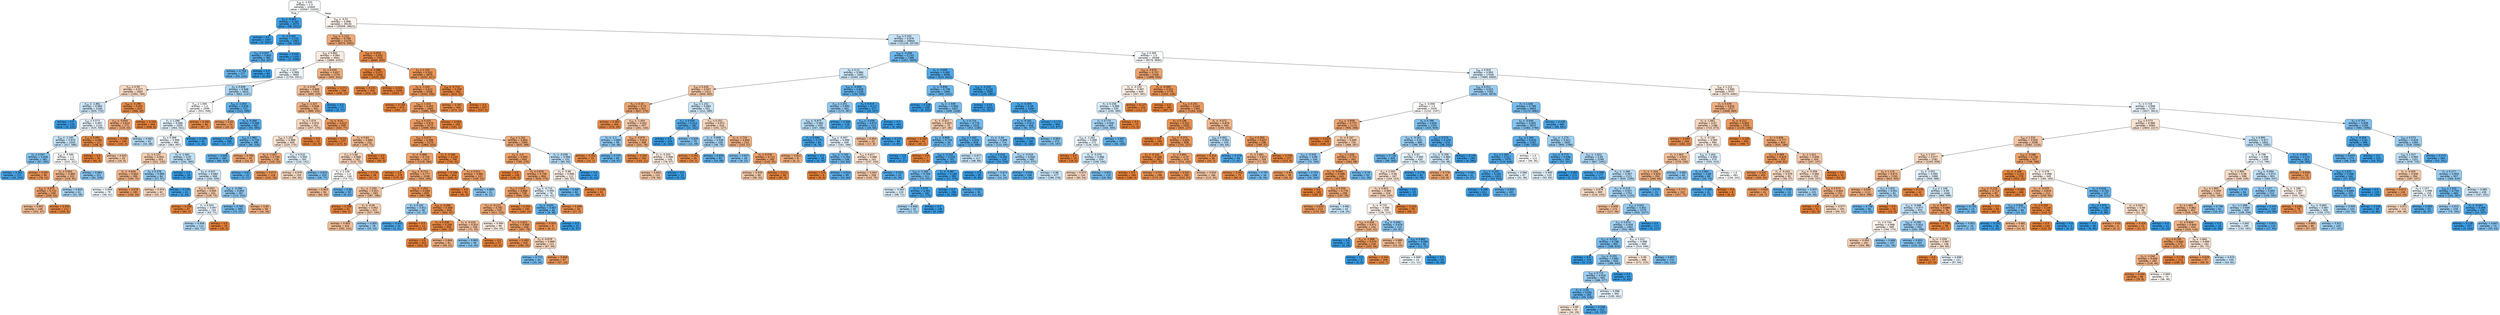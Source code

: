digraph Tree {
node [shape=box, style="filled, rounded", color="black", fontname="helvetica"] ;
edge [fontname="helvetica"] ;
0 [label=<X<SUB>48</SUB> &le; -1.531<br/>entropy = 1.0<br/>samples = 41600<br/>value = [20567, 21033]>, fillcolor="#fbfdfe"] ;
1 [label=<X<SUB>6</SUB> &le; -0.463<br/>entropy = 0.161<br/>samples = 2470<br/>value = [58, 2412]>, fillcolor="#3e9fe6"] ;
0 -> 1 [labeldistance=2.5, labelangle=45, headlabel="True"] ;
2 [label=<entropy = 0.0<br/>samples = 1007<br/>value = [0, 1007]>, fillcolor="#399de5"] ;
1 -> 2 ;
3 [label=<X<SUB>7</SUB> &le; 0.452<br/>entropy = 0.241<br/>samples = 1463<br/>value = [58, 1405]>, fillcolor="#41a1e6"] ;
1 -> 3 ;
4 [label=<X<SUB>32</SUB> &le; 0.937<br/>entropy = 0.603<br/>samples = 360<br/>value = [53, 307]>, fillcolor="#5baee9"] ;
3 -> 4 ;
5 [label=<entropy = 0.704<br/>samples = 277<br/>value = [53, 224]>, fillcolor="#68b4eb"] ;
4 -> 5 ;
6 [label=<entropy = 0.0<br/>samples = 83<br/>value = [0, 83]>, fillcolor="#399de5"] ;
4 -> 6 ;
7 [label=<entropy = 0.042<br/>samples = 1103<br/>value = [5, 1098]>, fillcolor="#3a9de5"] ;
3 -> 7 ;
8 [label=<X<SUB>48</SUB> &le; -0.51<br/>entropy = 0.998<br/>samples = 39130<br/>value = [20509, 18621]>, fillcolor="#fdf3ed"] ;
0 -> 8 [labeldistance=2.5, labelangle=-45, headlabel="False"] ;
9 [label=<X<SUB>48</SUB> &le; -1.123<br/>entropy = 0.789<br/>samples = 12276<br/>value = [9374, 2902]>, fillcolor="#eda876"] ;
8 -> 9 ;
10 [label=<X<SUB>49</SUB> &le; 0.862<br/>entropy = 0.994<br/>samples = 4941<br/>value = [2689, 2252]>, fillcolor="#fbebdf"] ;
9 -> 10 ;
11 [label=<X<SUB>48</SUB> &le; -1.327<br/>entropy = 0.999<br/>samples = 3665<br/>value = [1754, 1911]>, fillcolor="#eff7fd"] ;
10 -> 11 ;
12 [label=<X<SUB>10</SUB> &le; 0.59<br/>entropy = 0.977<br/>samples = 1855<br/>value = [1091, 764]>, fillcolor="#f7d9c4"] ;
11 -> 12 ;
13 [label=<X<SUB>10</SUB> &le; -1.861<br/>entropy = 0.983<br/>samples = 1240<br/>value = [525, 715]>, fillcolor="#cae5f8"] ;
12 -> 13 ;
14 [label=<entropy = 0.0<br/>samples = 120<br/>value = [0, 120]>, fillcolor="#399de5"] ;
13 -> 14 ;
15 [label=<X<SUB>49</SUB> &le; 0.573<br/>entropy = 0.997<br/>samples = 1120<br/>value = [525, 595]>, fillcolor="#e8f3fc"] ;
13 -> 15 ;
16 [label=<X<SUB>49</SUB> &le; -1.165<br/>entropy = 0.979<br/>samples = 1003<br/>value = [417, 586]>, fillcolor="#c6e3f8"] ;
15 -> 16 ;
17 [label=<X<SUB>4</SUB> &le; 0.047<br/>entropy = 0.839<br/>samples = 362<br/>value = [97, 265]>, fillcolor="#81c1ef"] ;
16 -> 17 ;
18 [label=<entropy = 0.365<br/>samples = 272<br/>value = [19, 253]>, fillcolor="#48a4e7"] ;
17 -> 18 ;
19 [label=<entropy = 0.567<br/>samples = 90<br/>value = [78, 12]>, fillcolor="#e99457"] ;
17 -> 19 ;
20 [label=<X<SUB>49</SUB> &le; -0.586<br/>entropy = 1.0<br/>samples = 641<br/>value = [320, 321]>, fillcolor="#feffff"] ;
16 -> 20 ;
21 [label=<X<SUB>9</SUB> &le; 0.654<br/>entropy = 0.865<br/>samples = 320<br/>value = [228, 92]>, fillcolor="#efb489"] ;
20 -> 21 ;
22 [label=<X<SUB>49</SUB> &le; -0.875<br/>entropy = 0.731<br/>samples = 259<br/>value = [206, 53]>, fillcolor="#eca16c"] ;
21 -> 22 ;
23 [label=<entropy = 0.902<br/>samples = 148<br/>value = [101, 47]>, fillcolor="#f1bc95"] ;
22 -> 23 ;
24 [label=<entropy = 0.303<br/>samples = 111<br/>value = [105, 6]>, fillcolor="#e68844"] ;
22 -> 24 ;
25 [label=<entropy = 0.943<br/>samples = 61<br/>value = [22, 39]>, fillcolor="#a9d4f4"] ;
21 -> 25 ;
26 [label=<entropy = 0.864<br/>samples = 321<br/>value = [92, 229]>, fillcolor="#89c4ef"] ;
20 -> 26 ;
27 [label=<X<SUB>16</SUB> &le; 0.491<br/>entropy = 0.391<br/>samples = 117<br/>value = [108, 9]>, fillcolor="#e78c49"] ;
15 -> 27 ;
28 [label=<entropy = 0.0<br/>samples = 92<br/>value = [92, 0]>, fillcolor="#e58139"] ;
27 -> 28 ;
29 [label=<entropy = 0.943<br/>samples = 25<br/>value = [16, 9]>, fillcolor="#f4c8a8"] ;
27 -> 29 ;
30 [label=<X<SUB>49</SUB> &le; -0.296<br/>entropy = 0.401<br/>samples = 615<br/>value = [566, 49]>, fillcolor="#e78c4a"] ;
12 -> 30 ;
31 [label=<X<SUB>14</SUB> &le; -0.655<br/>entropy = 0.814<br/>samples = 171<br/>value = [128, 43]>, fillcolor="#eeab7c"] ;
30 -> 31 ;
32 [label=<entropy = 0.269<br/>samples = 109<br/>value = [104, 5]>, fillcolor="#e68743"] ;
31 -> 32 ;
33 [label=<entropy = 0.963<br/>samples = 62<br/>value = [24, 38]>, fillcolor="#b6dbf5"] ;
31 -> 33 ;
34 [label=<entropy = 0.103<br/>samples = 444<br/>value = [438, 6]>, fillcolor="#e5833c"] ;
30 -> 34 ;
35 [label=<X<SUB>4</SUB> &le; 0.838<br/>entropy = 0.948<br/>samples = 1810<br/>value = [663, 1147]>, fillcolor="#abd6f4"] ;
11 -> 35 ;
36 [label=<X<SUB>16</SUB> &le; 1.694<br/>entropy = 1.0<br/>samples = 1099<br/>value = [551, 548]>, fillcolor="#fffefe"] ;
35 -> 36 ;
37 [label=<X<SUB>1</SUB> &le; 1.286<br/>entropy = 0.996<br/>samples = 1005<br/>value = [464, 541]>, fillcolor="#e3f1fb"] ;
36 -> 37 ;
38 [label=<X<SUB>9</SUB> &le; 0.068<br/>entropy = 0.999<br/>samples = 960<br/>value = [463, 497]>, fillcolor="#f1f8fd"] ;
37 -> 38 ;
39 [label=<X<SUB>1</SUB> &le; 0.137<br/>entropy = 0.954<br/>samples = 353<br/>value = [221, 132]>, fillcolor="#f5ccaf"] ;
38 -> 39 ;
40 [label=<X<SUB>2</SUB> &le; -0.649<br/>entropy = 0.854<br/>samples = 269<br/>value = [194, 75]>, fillcolor="#efb286"] ;
39 -> 40 ;
41 [label=<entropy = 0.999<br/>samples = 79<br/>value = [38, 41]>, fillcolor="#f1f8fd"] ;
40 -> 41 ;
42 [label=<entropy = 0.678<br/>samples = 190<br/>value = [156, 34]>, fillcolor="#eb9c64"] ;
40 -> 42 ;
43 [label=<X<SUB>8</SUB> &le; 0.378<br/>entropy = 0.906<br/>samples = 84<br/>value = [27, 57]>, fillcolor="#97cbf1"] ;
39 -> 43 ;
44 [label=<entropy = 0.974<br/>samples = 42<br/>value = [25, 17]>, fillcolor="#f7d7c0"] ;
43 -> 44 ;
45 [label=<entropy = 0.276<br/>samples = 42<br/>value = [2, 40]>, fillcolor="#43a2e6"] ;
43 -> 45 ;
46 [label=<X<SUB>3</SUB> &le; -1.561<br/>entropy = 0.97<br/>samples = 607<br/>value = [242, 365]>, fillcolor="#bcdef6"] ;
38 -> 46 ;
47 [label=<entropy = 0.0<br/>samples = 39<br/>value = [0, 39]>, fillcolor="#399de5"] ;
46 -> 47 ;
48 [label=<X<SUB>4</SUB> &le; -0.547<br/>entropy = 0.984<br/>samples = 568<br/>value = [242, 326]>, fillcolor="#cce6f8"] ;
46 -> 48 ;
49 [label=<X<SUB>12</SUB> &le; -0.053<br/>entropy = 0.945<br/>samples = 201<br/>value = [128, 73]>, fillcolor="#f4c9aa"] ;
48 -> 49 ;
50 [label=<entropy = 0.194<br/>samples = 67<br/>value = [65, 2]>, fillcolor="#e6853f"] ;
49 -> 50 ;
51 [label=<X<SUB>1</SUB> &le; 0.554<br/>entropy = 0.997<br/>samples = 134<br/>value = [63, 71]>, fillcolor="#e9f4fc"] ;
49 -> 51 ;
52 [label=<entropy = 0.956<br/>samples = 114<br/>value = [43, 71]>, fillcolor="#b1d8f5"] ;
51 -> 52 ;
53 [label=<entropy = 0.0<br/>samples = 20<br/>value = [20, 0]>, fillcolor="#e58139"] ;
51 -> 53 ;
54 [label=<X<SUB>49</SUB> &le; -0.296<br/>entropy = 0.894<br/>samples = 367<br/>value = [114, 253]>, fillcolor="#92c9f1"] ;
48 -> 54 ;
55 [label=<entropy = 0.783<br/>samples = 309<br/>value = [72, 237]>, fillcolor="#75bbed"] ;
54 -> 55 ;
56 [label=<entropy = 0.85<br/>samples = 58<br/>value = [42, 16]>, fillcolor="#efb184"] ;
54 -> 56 ;
57 [label=<entropy = 0.154<br/>samples = 45<br/>value = [1, 44]>, fillcolor="#3d9fe6"] ;
37 -> 57 ;
58 [label=<entropy = 0.382<br/>samples = 94<br/>value = [87, 7]>, fillcolor="#e78b49"] ;
36 -> 58 ;
59 [label=<X<SUB>49</SUB> &le; -1.454<br/>entropy = 0.628<br/>samples = 711<br/>value = [112, 599]>, fillcolor="#5eafea"] ;
35 -> 59 ;
60 [label=<entropy = 0.65<br/>samples = 24<br/>value = [20, 4]>, fillcolor="#ea9a61"] ;
59 -> 60 ;
61 [label=<X<SUB>0</SUB> &le; -0.284<br/>entropy = 0.568<br/>samples = 687<br/>value = [92, 595]>, fillcolor="#58ace9"] ;
59 -> 61 ;
62 [label=<entropy = 0.249<br/>samples = 289<br/>value = [12, 277]>, fillcolor="#42a1e6"] ;
61 -> 62 ;
63 [label=<X<SUB>26</SUB> &le; 1.982<br/>entropy = 0.724<br/>samples = 398<br/>value = [80, 318]>, fillcolor="#6bb6ec"] ;
61 -> 63 ;
64 [label=<entropy = 0.666<br/>samples = 380<br/>value = [66, 314]>, fillcolor="#63b2ea"] ;
63 -> 64 ;
65 [label=<entropy = 0.764<br/>samples = 18<br/>value = [14, 4]>, fillcolor="#eca572"] ;
63 -> 65 ;
66 [label=<X<SUB>3</SUB> &le; 0.534<br/>entropy = 0.837<br/>samples = 1276<br/>value = [935, 341]>, fillcolor="#eeaf81"] ;
10 -> 66 ;
67 [label=<X<SUB>7</SUB> &le; 0.92<br/>entropy = 0.908<br/>samples = 1018<br/>value = [689, 329]>, fillcolor="#f1bd98"] ;
66 -> 67 ;
68 [label=<X<SUB>48</SUB> &le; -1.327<br/>entropy = 0.838<br/>samples = 941<br/>value = [689, 252]>, fillcolor="#efaf81"] ;
67 -> 68 ;
69 [label=<X<SUB>0</SUB> &le; 1.474<br/>entropy = 0.974<br/>samples = 432<br/>value = [257, 175]>, fillcolor="#f7d7c0"] ;
68 -> 69 ;
70 [label=<X<SUB>49</SUB> &le; 1.152<br/>entropy = 0.989<br/>samples = 400<br/>value = [225, 175]>, fillcolor="#f9e3d3"] ;
69 -> 70 ;
71 [label=<X<SUB>6</SUB> &le; -1.607<br/>entropy = 0.794<br/>samples = 138<br/>value = [105, 33]>, fillcolor="#eda977"] ;
70 -> 71 ;
72 [label=<entropy = 0.61<br/>samples = 20<br/>value = [3, 17]>, fillcolor="#5caeea"] ;
71 -> 72 ;
73 [label=<entropy = 0.573<br/>samples = 118<br/>value = [102, 16]>, fillcolor="#e99558"] ;
71 -> 73 ;
74 [label=<X<SUB>15</SUB> &le; 0.518<br/>entropy = 0.995<br/>samples = 262<br/>value = [120, 142]>, fillcolor="#e0f0fb"] ;
70 -> 74 ;
75 [label=<entropy = 0.976<br/>samples = 159<br/>value = [94, 65]>, fillcolor="#f7d8c2"] ;
74 -> 75 ;
76 [label=<entropy = 0.815<br/>samples = 103<br/>value = [26, 77]>, fillcolor="#7cbeee"] ;
74 -> 76 ;
77 [label=<entropy = 0.0<br/>samples = 32<br/>value = [32, 0]>, fillcolor="#e58139"] ;
69 -> 77 ;
78 [label=<X<SUB>8</SUB> &le; -0.41<br/>entropy = 0.613<br/>samples = 509<br/>value = [432, 77]>, fillcolor="#ea975c"] ;
68 -> 78 ;
79 [label=<entropy = 0.13<br/>samples = 277<br/>value = [272, 5]>, fillcolor="#e5833d"] ;
78 -> 79 ;
80 [label=<X<SUB>2</SUB> &le; 0.64<br/>entropy = 0.894<br/>samples = 232<br/>value = [160, 72]>, fillcolor="#f1ba92"] ;
78 -> 80 ;
81 [label=<X<SUB>15</SUB> &le; 1.66<br/>entropy = 0.968<br/>samples = 182<br/>value = [110, 72]>, fillcolor="#f6d3bb"] ;
80 -> 81 ;
82 [label=<X<SUB>1</SUB> &le; 2.128<br/>entropy = 1.0<br/>samples = 144<br/>value = [73, 71]>, fillcolor="#fefcfa"] ;
81 -> 82 ;
83 [label=<entropy = 0.903<br/>samples = 94<br/>value = [64, 30]>, fillcolor="#f1bc96"] ;
82 -> 83 ;
84 [label=<entropy = 0.68<br/>samples = 50<br/>value = [9, 41]>, fillcolor="#64b3eb"] ;
82 -> 84 ;
85 [label=<entropy = 0.176<br/>samples = 38<br/>value = [37, 1]>, fillcolor="#e6843e"] ;
81 -> 85 ;
86 [label=<entropy = 0.0<br/>samples = 50<br/>value = [50, 0]>, fillcolor="#e58139"] ;
80 -> 86 ;
87 [label=<entropy = 0.0<br/>samples = 77<br/>value = [0, 77]>, fillcolor="#399de5"] ;
67 -> 87 ;
88 [label=<entropy = 0.271<br/>samples = 258<br/>value = [246, 12]>, fillcolor="#e68743"] ;
66 -> 88 ;
89 [label=<X<SUB>48</SUB> &le; -0.919<br/>entropy = 0.432<br/>samples = 7335<br/>value = [6685, 650]>, fillcolor="#e88d4c"] ;
9 -> 89 ;
90 [label=<X<SUB>13</SUB> &le; -1.086<br/>entropy = 0.077<br/>samples = 2456<br/>value = [2433, 23]>, fillcolor="#e5823b"] ;
89 -> 90 ;
91 [label=<entropy = 0.231<br/>samples = 426<br/>value = [410, 16]>, fillcolor="#e68641"] ;
90 -> 91 ;
92 [label=<entropy = 0.033<br/>samples = 2030<br/>value = [2023, 7]>, fillcolor="#e5813a"] ;
90 -> 92 ;
93 [label=<X<SUB>3</SUB> &le; 1.119<br/>entropy = 0.553<br/>samples = 4879<br/>value = [4252, 627]>, fillcolor="#e99456"] ;
89 -> 93 ;
94 [label=<X<SUB>8</SUB> &le; -1.542<br/>entropy = 0.613<br/>samples = 3938<br/>value = [3342, 596]>, fillcolor="#ea975c"] ;
93 -> 94 ;
95 [label=<entropy = 0.159<br/>samples = 473<br/>value = [462, 11]>, fillcolor="#e6843e"] ;
94 -> 95 ;
96 [label=<X<SUB>49</SUB> &le; 1.442<br/>entropy = 0.655<br/>samples = 3465<br/>value = [2880, 585]>, fillcolor="#ea9b61"] ;
94 -> 96 ;
97 [label=<X<SUB>14</SUB> &le; 0.231<br/>entropy = 0.676<br/>samples = 3272<br/>value = [2689, 583]>, fillcolor="#eb9c64"] ;
96 -> 97 ;
98 [label=<X<SUB>49</SUB> &le; 0.573<br/>entropy = 0.596<br/>samples = 2179<br/>value = [1864, 315]>, fillcolor="#e9965a"] ;
97 -> 98 ;
99 [label=<X<SUB>7</SUB> &le; -0.889<br/>entropy = 0.724<br/>samples = 1413<br/>value = [1129, 284]>, fillcolor="#eca16b"] ;
98 -> 99 ;
100 [label=<entropy = 0.0<br/>samples = 175<br/>value = [175, 0]>, fillcolor="#e58139"] ;
99 -> 100 ;
101 [label=<X<SUB>48</SUB> &le; -0.714<br/>entropy = 0.777<br/>samples = 1238<br/>value = [954, 284]>, fillcolor="#eda774"] ;
99 -> 101 ;
102 [label=<X<SUB>11</SUB> &le; -1.332<br/>entropy = 0.921<br/>samples = 583<br/>value = [387, 196]>, fillcolor="#f2c19d"] ;
101 -> 102 ;
103 [label=<entropy = 0.206<br/>samples = 62<br/>value = [60, 2]>, fillcolor="#e68540"] ;
102 -> 103 ;
104 [label=<X<SUB>1</SUB> &le; -0.06<br/>entropy = 0.952<br/>samples = 521<br/>value = [327, 194]>, fillcolor="#f4ccae"] ;
102 -> 104 ;
105 [label=<entropy = 0.903<br/>samples = 443<br/>value = [302, 141]>, fillcolor="#f1bc95"] ;
104 -> 105 ;
106 [label=<entropy = 0.905<br/>samples = 78<br/>value = [25, 53]>, fillcolor="#96cbf1"] ;
104 -> 106 ;
107 [label=<X<SUB>49</SUB> &le; -1.454<br/>entropy = 0.569<br/>samples = 655<br/>value = [567, 88]>, fillcolor="#e99558"] ;
101 -> 107 ;
108 [label=<X<SUB>1</SUB> &le; 0.102<br/>entropy = 0.911<br/>samples = 46<br/>value = [15, 31]>, fillcolor="#99ccf2"] ;
107 -> 108 ;
109 [label=<entropy = 0.431<br/>samples = 34<br/>value = [3, 31]>, fillcolor="#4ca6e8"] ;
108 -> 109 ;
110 [label=<entropy = 0.0<br/>samples = 12<br/>value = [12, 0]>, fillcolor="#e58139"] ;
108 -> 110 ;
111 [label=<X<SUB>49</SUB> &le; -0.006<br/>entropy = 0.448<br/>samples = 609<br/>value = [552, 57]>, fillcolor="#e88e4d"] ;
107 -> 111 ;
112 [label=<X<SUB>1</SUB> &le; 0.238<br/>entropy = 0.259<br/>samples = 503<br/>value = [481, 22]>, fillcolor="#e68742"] ;
111 -> 112 ;
113 [label=<entropy = 0.0<br/>samples = 422<br/>value = [422, 0]>, fillcolor="#e58139"] ;
112 -> 113 ;
114 [label=<entropy = 0.844<br/>samples = 81<br/>value = [59, 22]>, fillcolor="#efb083"] ;
112 -> 114 ;
115 [label=<X<SUB>1</SUB> &le; -0.418<br/>entropy = 0.915<br/>samples = 106<br/>value = [71, 35]>, fillcolor="#f2bf9b"] ;
111 -> 115 ;
116 [label=<entropy = 0.863<br/>samples = 49<br/>value = [14, 35]>, fillcolor="#88c4ef"] ;
115 -> 116 ;
117 [label=<entropy = 0.0<br/>samples = 57<br/>value = [57, 0]>, fillcolor="#e58139"] ;
115 -> 117 ;
118 [label=<X<SUB>1</SUB> &le; -0.189<br/>entropy = 0.244<br/>samples = 766<br/>value = [735, 31]>, fillcolor="#e68641"] ;
98 -> 118 ;
119 [label=<entropy = 0.106<br/>samples = 644<br/>value = [635, 9]>, fillcolor="#e5833c"] ;
118 -> 119 ;
120 [label=<X<SUB>7</SUB> &le; 0.011<br/>entropy = 0.681<br/>samples = 122<br/>value = [100, 22]>, fillcolor="#eb9d65"] ;
118 -> 120 ;
121 [label=<entropy = 0.0<br/>samples = 91<br/>value = [91, 0]>, fillcolor="#e58139"] ;
120 -> 121 ;
122 [label=<entropy = 0.869<br/>samples = 31<br/>value = [9, 22]>, fillcolor="#8ac5f0"] ;
120 -> 122 ;
123 [label=<X<SUB>49</SUB> &le; 1.152<br/>entropy = 0.804<br/>samples = 1093<br/>value = [825, 268]>, fillcolor="#edaa79"] ;
97 -> 123 ;
124 [label=<X<SUB>8</SUB> &le; -1.0<br/>entropy = 0.693<br/>samples = 940<br/>value = [765, 175]>, fillcolor="#eb9e66"] ;
123 -> 124 ;
125 [label=<entropy = 0.0<br/>samples = 136<br/>value = [136, 0]>, fillcolor="#e58139"] ;
124 -> 125 ;
126 [label=<X<SUB>9</SUB> &le; 0.876<br/>entropy = 0.756<br/>samples = 804<br/>value = [629, 175]>, fillcolor="#eca470"] ;
124 -> 126 ;
127 [label=<X<SUB>18</SUB> &le; 1.015<br/>entropy = 0.689<br/>samples = 728<br/>value = [594, 134]>, fillcolor="#eb9d66"] ;
126 -> 127 ;
128 [label=<X<SUB>17</SUB> &le; -0.111<br/>entropy = 0.781<br/>samples = 535<br/>value = [411, 124]>, fillcolor="#eda775"] ;
127 -> 128 ;
129 [label=<entropy = 0.994<br/>samples = 99<br/>value = [54, 45]>, fillcolor="#fbeade"] ;
128 -> 129 ;
130 [label=<X<SUB>17</SUB> &le; 1.623<br/>entropy = 0.683<br/>samples = 436<br/>value = [357, 79]>, fillcolor="#eb9d65"] ;
128 -> 130 ;
131 [label=<entropy = 0.493<br/>samples = 325<br/>value = [290, 35]>, fillcolor="#e89051"] ;
130 -> 131 ;
132 [label=<X<SUB>4</SUB> &le; -0.679<br/>entropy = 0.969<br/>samples = 111<br/>value = [67, 44]>, fillcolor="#f6d4bb"] ;
130 -> 132 ;
133 [label=<entropy = 0.773<br/>samples = 44<br/>value = [10, 34]>, fillcolor="#73baed"] ;
132 -> 133 ;
134 [label=<entropy = 0.608<br/>samples = 67<br/>value = [57, 10]>, fillcolor="#ea975c"] ;
132 -> 134 ;
135 [label=<entropy = 0.294<br/>samples = 193<br/>value = [183, 10]>, fillcolor="#e68844"] ;
127 -> 135 ;
136 [label=<X<SUB>48</SUB> &le; -0.714<br/>entropy = 0.995<br/>samples = 76<br/>value = [35, 41]>, fillcolor="#e2f1fb"] ;
126 -> 136 ;
137 [label=<X<SUB>8</SUB> &le; -0.631<br/>entropy = 0.667<br/>samples = 46<br/>value = [8, 38]>, fillcolor="#63b2ea"] ;
136 -> 137 ;
138 [label=<entropy = 0.503<br/>samples = 9<br/>value = [8, 1]>, fillcolor="#e89152"] ;
137 -> 138 ;
139 [label=<entropy = 0.0<br/>samples = 37<br/>value = [0, 37]>, fillcolor="#399de5"] ;
137 -> 139 ;
140 [label=<entropy = 0.469<br/>samples = 30<br/>value = [27, 3]>, fillcolor="#e88f4f"] ;
136 -> 140 ;
141 [label=<X<SUB>7</SUB> &le; -0.038<br/>entropy = 0.966<br/>samples = 153<br/>value = [60, 93]>, fillcolor="#b9dcf6"] ;
123 -> 141 ;
142 [label=<X<SUB>4</SUB> &le; -0.98<br/>entropy = 0.996<br/>samples = 112<br/>value = [60, 52]>, fillcolor="#fceee5"] ;
141 -> 142 ;
143 [label=<entropy = 0.687<br/>samples = 60<br/>value = [11, 49]>, fillcolor="#65b3eb"] ;
142 -> 143 ;
144 [label=<entropy = 0.318<br/>samples = 52<br/>value = [49, 3]>, fillcolor="#e78945"] ;
142 -> 144 ;
145 [label=<entropy = 0.0<br/>samples = 41<br/>value = [0, 41]>, fillcolor="#399de5"] ;
141 -> 145 ;
146 [label=<entropy = 0.083<br/>samples = 193<br/>value = [191, 2]>, fillcolor="#e5823b"] ;
96 -> 146 ;
147 [label=<X<SUB>48</SUB> &le; -0.714<br/>entropy = 0.209<br/>samples = 941<br/>value = [910, 31]>, fillcolor="#e68540"] ;
93 -> 147 ;
148 [label=<entropy = 0.391<br/>samples = 404<br/>value = [373, 31]>, fillcolor="#e78b49"] ;
147 -> 148 ;
149 [label=<entropy = 0.0<br/>samples = 537<br/>value = [537, 0]>, fillcolor="#e58139"] ;
147 -> 149 ;
150 [label=<X<SUB>48</SUB> &le; 0.102<br/>entropy = 0.979<br/>samples = 26854<br/>value = [11135, 15719]>, fillcolor="#c5e2f7"] ;
8 -> 150 ;
151 [label=<X<SUB>48</SUB> &le; -0.306<br/>entropy = 0.743<br/>samples = 7386<br/>value = [1557, 5829]>, fillcolor="#6eb7ec"] ;
150 -> 151 ;
152 [label=<X<SUB>8</SUB> &le; 0.12<br/>entropy = 0.984<br/>samples = 2450<br/>value = [1043, 1407]>, fillcolor="#cce6f8"] ;
151 -> 152 ;
153 [label=<X<SUB>49</SUB> &le; 0.428<br/>entropy = 0.937<br/>samples = 1312<br/>value = [849, 463]>, fillcolor="#f3c6a5"] ;
152 -> 153 ;
154 [label=<X<SUB>17</SUB> &le; 0.32<br/>entropy = 0.75<br/>samples = 811<br/>value = [637, 174]>, fillcolor="#eca36f"] ;
153 -> 154 ;
155 [label=<entropy = 0.363<br/>samples = 404<br/>value = [376, 28]>, fillcolor="#e78a48"] ;
154 -> 155 ;
156 [label=<X<SUB>49</SUB> &le; -1.454<br/>entropy = 0.942<br/>samples = 407<br/>value = [261, 146]>, fillcolor="#f4c7a8"] ;
154 -> 156 ;
157 [label=<X<SUB>7</SUB> &le; -1.1<br/>entropy = 0.889<br/>samples = 98<br/>value = [30, 68]>, fillcolor="#90c8f0"] ;
156 -> 157 ;
158 [label=<entropy = 0.353<br/>samples = 15<br/>value = [14, 1]>, fillcolor="#e78a47"] ;
157 -> 158 ;
159 [label=<entropy = 0.707<br/>samples = 83<br/>value = [16, 67]>, fillcolor="#68b4eb"] ;
157 -> 159 ;
160 [label=<X<SUB>49</SUB> &le; -0.875<br/>entropy = 0.815<br/>samples = 309<br/>value = [231, 78]>, fillcolor="#eeac7c"] ;
156 -> 160 ;
161 [label=<entropy = 0.355<br/>samples = 164<br/>value = [153, 11]>, fillcolor="#e78a47"] ;
160 -> 161 ;
162 [label=<X<SUB>3</SUB> &le; -0.203<br/>entropy = 0.996<br/>samples = 145<br/>value = [78, 67]>, fillcolor="#fbede3"] ;
160 -> 162 ;
163 [label=<entropy = 0.943<br/>samples = 122<br/>value = [78, 44]>, fillcolor="#f4c8a9"] ;
162 -> 163 ;
164 [label=<entropy = 0.0<br/>samples = 23<br/>value = [0, 23]>, fillcolor="#399de5"] ;
162 -> 164 ;
165 [label=<X<SUB>49</SUB> &le; 1.152<br/>entropy = 0.983<br/>samples = 501<br/>value = [212, 289]>, fillcolor="#cae5f8"] ;
153 -> 165 ;
166 [label=<X<SUB>17</SUB> &le; 0.004<br/>entropy = 0.514<br/>samples = 183<br/>value = [21, 162]>, fillcolor="#53aae8"] ;
165 -> 166 ;
167 [label=<entropy = 0.0<br/>samples = 104<br/>value = [0, 104]>, fillcolor="#399de5"] ;
166 -> 167 ;
168 [label=<entropy = 0.835<br/>samples = 79<br/>value = [21, 58]>, fillcolor="#81c0ee"] ;
166 -> 168 ;
169 [label=<X<SUB>15</SUB> &le; 0.252<br/>entropy = 0.971<br/>samples = 318<br/>value = [191, 127]>, fillcolor="#f6d5bd"] ;
165 -> 169 ;
170 [label=<X<SUB>7</SUB> &le; -0.608<br/>entropy = 0.936<br/>samples = 108<br/>value = [38, 70]>, fillcolor="#a4d2f3"] ;
169 -> 170 ;
171 [label=<entropy = 0.391<br/>samples = 26<br/>value = [24, 2]>, fillcolor="#e78c49"] ;
170 -> 171 ;
172 [label=<entropy = 0.659<br/>samples = 82<br/>value = [14, 68]>, fillcolor="#62b1ea"] ;
170 -> 172 ;
173 [label=<X<SUB>7</SUB> &le; -1.724<br/>entropy = 0.844<br/>samples = 210<br/>value = [153, 57]>, fillcolor="#efb083"] ;
169 -> 173 ;
174 [label=<entropy = 0.837<br/>samples = 30<br/>value = [8, 22]>, fillcolor="#81c1ee"] ;
173 -> 174 ;
175 [label=<X<SUB>0</SUB> &le; 0.078<br/>entropy = 0.711<br/>samples = 180<br/>value = [145, 35]>, fillcolor="#eb9f69"] ;
173 -> 175 ;
176 [label=<entropy = 0.939<br/>samples = 90<br/>value = [58, 32]>, fillcolor="#f3c7a6"] ;
175 -> 176 ;
177 [label=<entropy = 0.211<br/>samples = 90<br/>value = [87, 3]>, fillcolor="#e68540"] ;
175 -> 177 ;
178 [label=<X<SUB>49</SUB> &le; -0.006<br/>entropy = 0.659<br/>samples = 1138<br/>value = [194, 944]>, fillcolor="#62b1ea"] ;
152 -> 178 ;
179 [label=<X<SUB>10</SUB> &le; 1.351<br/>entropy = 0.893<br/>samples = 561<br/>value = [174, 387]>, fillcolor="#92c9f1"] ;
178 -> 179 ;
180 [label=<X<SUB>49</SUB> &le; -0.875<br/>entropy = 0.962<br/>samples = 433<br/>value = [167, 266]>, fillcolor="#b5dbf5"] ;
179 -> 180 ;
181 [label=<X<SUB>7</SUB> &le; 0.564<br/>entropy = 0.371<br/>samples = 84<br/>value = [6, 78]>, fillcolor="#48a5e7"] ;
180 -> 181 ;
182 [label=<entropy = 0.811<br/>samples = 8<br/>value = [6, 2]>, fillcolor="#eeab7b"] ;
181 -> 182 ;
183 [label=<entropy = 0.0<br/>samples = 76<br/>value = [0, 76]>, fillcolor="#399de5"] ;
181 -> 183 ;
184 [label=<X<SUB>18</SUB> &le; -0.507<br/>entropy = 0.996<br/>samples = 349<br/>value = [161, 188]>, fillcolor="#e3f1fb"] ;
180 -> 184 ;
185 [label=<X<SUB>16</SUB> &le; -1.743<br/>entropy = 0.764<br/>samples = 108<br/>value = [24, 84]>, fillcolor="#72b9ec"] ;
184 -> 185 ;
186 [label=<entropy = 0.0<br/>samples = 9<br/>value = [9, 0]>, fillcolor="#e58139"] ;
185 -> 186 ;
187 [label=<entropy = 0.614<br/>samples = 99<br/>value = [15, 84]>, fillcolor="#5caeea"] ;
185 -> 187 ;
188 [label=<X<SUB>14</SUB> &le; 0.617<br/>entropy = 0.986<br/>samples = 241<br/>value = [137, 104]>, fillcolor="#f9e1cf"] ;
184 -> 188 ;
189 [label=<entropy = 0.943<br/>samples = 208<br/>value = [133, 75]>, fillcolor="#f4c8a9"] ;
188 -> 189 ;
190 [label=<entropy = 0.533<br/>samples = 33<br/>value = [4, 29]>, fillcolor="#54abe9"] ;
188 -> 190 ;
191 [label=<entropy = 0.306<br/>samples = 128<br/>value = [7, 121]>, fillcolor="#44a3e7"] ;
179 -> 191 ;
192 [label=<X<SUB>4</SUB> &le; 0.515<br/>entropy = 0.217<br/>samples = 577<br/>value = [20, 557]>, fillcolor="#40a1e6"] ;
178 -> 192 ;
193 [label=<X<SUB>14</SUB> &le; -0.436<br/>entropy = 0.673<br/>samples = 113<br/>value = [20, 93]>, fillcolor="#64b2eb"] ;
192 -> 193 ;
194 [label=<entropy = 0.904<br/>samples = 25<br/>value = [17, 8]>, fillcolor="#f1bc96"] ;
193 -> 194 ;
195 [label=<entropy = 0.215<br/>samples = 88<br/>value = [3, 85]>, fillcolor="#40a0e6"] ;
193 -> 195 ;
196 [label=<entropy = 0.0<br/>samples = 464<br/>value = [0, 464]>, fillcolor="#399de5"] ;
192 -> 196 ;
197 [label=<X<SUB>7</SUB> &le; -0.095<br/>entropy = 0.482<br/>samples = 4936<br/>value = [514, 4422]>, fillcolor="#50a8e8"] ;
151 -> 197 ;
198 [label=<X<SUB>2</SUB> &le; -0.838<br/>entropy = 0.738<br/>samples = 1946<br/>value = [405, 1541]>, fillcolor="#6db7ec"] ;
197 -> 198 ;
199 [label=<entropy = 0.128<br/>samples = 339<br/>value = [6, 333]>, fillcolor="#3d9fe5"] ;
198 -> 199 ;
200 [label=<X<SUB>9</SUB> &le; -1.548<br/>entropy = 0.809<br/>samples = 1607<br/>value = [399, 1208]>, fillcolor="#7abdee"] ;
198 -> 200 ;
201 [label=<X<SUB>1</SUB> &le; -0.427<br/>entropy = 0.953<br/>samples = 75<br/>value = [47, 28]>, fillcolor="#f4ccaf"] ;
200 -> 201 ;
202 [label=<entropy = 0.165<br/>samples = 41<br/>value = [40, 1]>, fillcolor="#e6843e"] ;
201 -> 202 ;
203 [label=<X<SUB>3</SUB> &le; -0.809<br/>entropy = 0.734<br/>samples = 34<br/>value = [7, 27]>, fillcolor="#6cb6ec"] ;
201 -> 203 ;
204 [label=<entropy = 0.0<br/>samples = 27<br/>value = [0, 27]>, fillcolor="#399de5"] ;
203 -> 204 ;
205 [label=<entropy = 0.0<br/>samples = 7<br/>value = [7, 0]>, fillcolor="#e58139"] ;
203 -> 205 ;
206 [label=<X<SUB>2</SUB> &le; 0.714<br/>entropy = 0.778<br/>samples = 1532<br/>value = [352, 1180]>, fillcolor="#74baed"] ;
200 -> 206 ;
207 [label=<X<SUB>49</SUB> &le; 1.442<br/>entropy = 0.629<br/>samples = 818<br/>value = [129, 689]>, fillcolor="#5eafea"] ;
206 -> 207 ;
208 [label=<X<SUB>48</SUB> &le; -0.102<br/>entropy = 0.516<br/>samples = 701<br/>value = [81, 620]>, fillcolor="#53aae8"] ;
207 -> 208 ;
209 [label=<X<SUB>49</SUB> &le; -1.165<br/>entropy = 0.769<br/>samples = 311<br/>value = [70, 241]>, fillcolor="#73b9ed"] ;
208 -> 209 ;
210 [label=<entropy = 0.993<br/>samples = 129<br/>value = [58, 71]>, fillcolor="#dbedfa"] ;
209 -> 210 ;
211 [label=<X<SUB>4</SUB> &le; -1.578<br/>entropy = 0.351<br/>samples = 182<br/>value = [12, 170]>, fillcolor="#47a4e7"] ;
209 -> 211 ;
212 [label=<entropy = 0.946<br/>samples = 33<br/>value = [12, 21]>, fillcolor="#aad5f4"] ;
211 -> 212 ;
213 [label=<entropy = 0.0<br/>samples = 149<br/>value = [0, 149]>, fillcolor="#399de5"] ;
211 -> 213 ;
214 [label=<X<SUB>3</SUB> &le; -0.387<br/>entropy = 0.185<br/>samples = 390<br/>value = [11, 379]>, fillcolor="#3fa0e6"] ;
208 -> 214 ;
215 [label=<entropy = 0.0<br/>samples = 296<br/>value = [0, 296]>, fillcolor="#399de5"] ;
214 -> 215 ;
216 [label=<entropy = 0.521<br/>samples = 94<br/>value = [11, 83]>, fillcolor="#53aae8"] ;
214 -> 216 ;
217 [label=<entropy = 0.977<br/>samples = 117<br/>value = [48, 69]>, fillcolor="#c3e1f7"] ;
207 -> 217 ;
218 [label=<X<SUB>3</SUB> &le; -1.44<br/>entropy = 0.896<br/>samples = 714<br/>value = [223, 491]>, fillcolor="#93caf1"] ;
206 -> 218 ;
219 [label=<X<SUB>14</SUB> &le; 0.519<br/>entropy = 0.393<br/>samples = 129<br/>value = [10, 119]>, fillcolor="#4aa5e7"] ;
218 -> 219 ;
220 [label=<entropy = 0.0<br/>samples = 95<br/>value = [0, 95]>, fillcolor="#399de5"] ;
219 -> 220 ;
221 [label=<entropy = 0.874<br/>samples = 34<br/>value = [10, 24]>, fillcolor="#8bc6f0"] ;
219 -> 221 ;
222 [label=<X<SUB>16</SUB> &le; -0.518<br/>entropy = 0.946<br/>samples = 585<br/>value = [213, 372]>, fillcolor="#aad5f4"] ;
218 -> 222 ;
223 [label=<entropy = 0.556<br/>samples = 108<br/>value = [14, 94]>, fillcolor="#56ace9"] ;
222 -> 223 ;
224 [label=<entropy = 0.98<br/>samples = 477<br/>value = [199, 278]>, fillcolor="#c7e3f8"] ;
222 -> 224 ;
225 [label=<X<SUB>48</SUB> &le; -0.102<br/>entropy = 0.226<br/>samples = 2990<br/>value = [109, 2881]>, fillcolor="#40a1e6"] ;
197 -> 225 ;
226 [label=<entropy = 0.03<br/>samples = 1632<br/>value = [5, 1627]>, fillcolor="#3a9de5"] ;
225 -> 226 ;
227 [label=<X<SUB>9</SUB> &le; -0.293<br/>entropy = 0.39<br/>samples = 1358<br/>value = [104, 1254]>, fillcolor="#49a5e7"] ;
225 -> 227 ;
228 [label=<X<SUB>2</SUB> &le; -0.181<br/>entropy = 0.673<br/>samples = 458<br/>value = [81, 377]>, fillcolor="#64b2eb"] ;
227 -> 228 ;
229 [label=<entropy = 0.179<br/>samples = 185<br/>value = [5, 180]>, fillcolor="#3ea0e6"] ;
228 -> 229 ;
230 [label=<entropy = 0.853<br/>samples = 273<br/>value = [76, 197]>, fillcolor="#85c3ef"] ;
228 -> 230 ;
231 [label=<entropy = 0.172<br/>samples = 900<br/>value = [23, 877]>, fillcolor="#3ea0e6"] ;
227 -> 231 ;
232 [label=<X<SUB>48</SUB> &le; 0.306<br/>entropy = 1.0<br/>samples = 19468<br/>value = [9578, 9890]>, fillcolor="#f9fcfe"] ;
150 -> 232 ;
233 [label=<X<SUB>49</SUB> &le; -0.875<br/>entropy = 0.757<br/>samples = 2428<br/>value = [1898, 530]>, fillcolor="#eca470"] ;
232 -> 233 ;
234 [label=<X<SUB>1</SUB> &le; -0.154<br/>entropy = 0.997<br/>samples = 649<br/>value = [347, 302]>, fillcolor="#fcefe5"] ;
233 -> 234 ;
235 [label=<X<SUB>7</SUB> &le; 0.156<br/>entropy = 0.989<br/>samples = 535<br/>value = [235, 300]>, fillcolor="#d4eaf9"] ;
234 -> 235 ;
236 [label=<X<SUB>2</SUB> &le; 0.774<br/>entropy = 0.936<br/>samples = 463<br/>value = [163, 300]>, fillcolor="#a5d2f3"] ;
235 -> 236 ;
237 [label=<X<SUB>39</SUB> &le; -1.442<br/>entropy = 0.998<br/>samples = 272<br/>value = [128, 144]>, fillcolor="#e9f4fc"] ;
236 -> 237 ;
238 [label=<entropy = 0.0<br/>samples = 19<br/>value = [19, 0]>, fillcolor="#e58139"] ;
237 -> 238 ;
239 [label=<X<SUB>1</SUB> &le; -0.476<br/>entropy = 0.986<br/>samples = 253<br/>value = [109, 144]>, fillcolor="#cfe7f9"] ;
237 -> 239 ;
240 [label=<entropy = 0.973<br/>samples = 134<br/>value = [80, 54]>, fillcolor="#f7d6bf"] ;
239 -> 240 ;
241 [label=<entropy = 0.801<br/>samples = 119<br/>value = [29, 90]>, fillcolor="#79bded"] ;
239 -> 241 ;
242 [label=<entropy = 0.687<br/>samples = 191<br/>value = [35, 156]>, fillcolor="#65b3eb"] ;
236 -> 242 ;
243 [label=<entropy = 0.0<br/>samples = 72<br/>value = [72, 0]>, fillcolor="#e58139"] ;
235 -> 243 ;
244 [label=<entropy = 0.127<br/>samples = 114<br/>value = [112, 2]>, fillcolor="#e5833d"] ;
234 -> 244 ;
245 [label=<X<SUB>3</SUB> &le; -0.569<br/>entropy = 0.552<br/>samples = 1779<br/>value = [1551, 228]>, fillcolor="#e99456"] ;
233 -> 245 ;
246 [label=<entropy = 0.0<br/>samples = 387<br/>value = [387, 0]>, fillcolor="#e58139"] ;
245 -> 246 ;
247 [label=<X<SUB>16</SUB> &le; 0.251<br/>entropy = 0.643<br/>samples = 1392<br/>value = [1164, 228]>, fillcolor="#ea9a60"] ;
245 -> 247 ;
248 [label=<X<SUB>7</SUB> &le; 0.136<br/>entropy = 0.531<br/>samples = 1052<br/>value = [925, 127]>, fillcolor="#e99254"] ;
247 -> 248 ;
249 [label=<entropy = 0.0<br/>samples = 194<br/>value = [194, 0]>, fillcolor="#e58139"] ;
248 -> 249 ;
250 [label=<X<SUB>39</SUB> &le; -0.374<br/>entropy = 0.605<br/>samples = 858<br/>value = [731, 127]>, fillcolor="#ea975b"] ;
248 -> 250 ;
251 [label=<X<SUB>2</SUB> &le; -0.141<br/>entropy = 0.349<br/>samples = 382<br/>value = [357, 25]>, fillcolor="#e78a47"] ;
250 -> 251 ;
252 [label=<entropy = 0.0<br/>samples = 184<br/>value = [184, 0]>, fillcolor="#e58139"] ;
251 -> 252 ;
253 [label=<entropy = 0.547<br/>samples = 198<br/>value = [173, 25]>, fillcolor="#e99356"] ;
251 -> 253 ;
254 [label=<X<SUB>7</SUB> &le; 0.893<br/>entropy = 0.75<br/>samples = 476<br/>value = [374, 102]>, fillcolor="#eca36f"] ;
250 -> 254 ;
255 [label=<entropy = 0.551<br/>samples = 290<br/>value = [253, 37]>, fillcolor="#e99356"] ;
254 -> 255 ;
256 [label=<entropy = 0.934<br/>samples = 186<br/>value = [121, 65]>, fillcolor="#f3c5a3"] ;
254 -> 256 ;
257 [label=<X<SUB>1</SUB> &le; -0.472<br/>entropy = 0.878<br/>samples = 340<br/>value = [239, 101]>, fillcolor="#f0b68d"] ;
247 -> 257 ;
258 [label=<X<SUB>49</SUB> &le; 0.862<br/>entropy = 0.961<br/>samples = 104<br/>value = [40, 64]>, fillcolor="#b5daf5"] ;
257 -> 258 ;
259 [label=<entropy = 0.414<br/>samples = 36<br/>value = [33, 3]>, fillcolor="#e78c4b"] ;
258 -> 259 ;
260 [label=<entropy = 0.478<br/>samples = 68<br/>value = [7, 61]>, fillcolor="#50a8e8"] ;
258 -> 260 ;
261 [label=<X<SUB>49</SUB> &le; 0.283<br/>entropy = 0.627<br/>samples = 236<br/>value = [199, 37]>, fillcolor="#ea985e"] ;
257 -> 261 ;
262 [label=<X<SUB>1</SUB> &le; 1.891<br/>entropy = 0.873<br/>samples = 109<br/>value = [77, 32]>, fillcolor="#f0b58b"] ;
261 -> 262 ;
263 [label=<entropy = 0.402<br/>samples = 75<br/>value = [69, 6]>, fillcolor="#e78c4a"] ;
262 -> 263 ;
264 [label=<entropy = 0.787<br/>samples = 34<br/>value = [8, 26]>, fillcolor="#76bbed"] ;
262 -> 264 ;
265 [label=<entropy = 0.239<br/>samples = 127<br/>value = [122, 5]>, fillcolor="#e68641"] ;
261 -> 265 ;
266 [label=<X<SUB>48</SUB> &le; 0.919<br/>entropy = 0.993<br/>samples = 17040<br/>value = [7680, 9360]>, fillcolor="#dbedfa"] ;
232 -> 266 ;
267 [label=<X<SUB>48</SUB> &le; 0.511<br/>entropy = 0.915<br/>samples = 7283<br/>value = [2405, 4878]>, fillcolor="#9bcdf2"] ;
266 -> 267 ;
268 [label=<X<SUB>49</SUB> &le; -0.006<br/>entropy = 1.0<br/>samples = 2429<br/>value = [1232, 1197]>, fillcolor="#fefbf9"] ;
267 -> 268 ;
269 [label=<X<SUB>10</SUB> &le; -0.658<br/>entropy = 0.775<br/>samples = 1174<br/>value = [906, 268]>, fillcolor="#eda674"] ;
268 -> 269 ;
270 [label=<entropy = 0.023<br/>samples = 439<br/>value = [438, 1]>, fillcolor="#e58139"] ;
269 -> 270 ;
271 [label=<X<SUB>7</SUB> &le; 0.167<br/>entropy = 0.945<br/>samples = 735<br/>value = [468, 267]>, fillcolor="#f4c9aa"] ;
269 -> 271 ;
272 [label=<X<SUB>10</SUB> &le; -0.535<br/>entropy = 0.89<br/>samples = 244<br/>value = [75, 169]>, fillcolor="#91c8f1"] ;
271 -> 272 ;
273 [label=<entropy = 0.65<br/>samples = 36<br/>value = [30, 6]>, fillcolor="#ea9a61"] ;
272 -> 273 ;
274 [label=<entropy = 0.753<br/>samples = 208<br/>value = [45, 163]>, fillcolor="#70b8ec"] ;
272 -> 274 ;
275 [label=<X<SUB>10</SUB> &le; 1.428<br/>entropy = 0.721<br/>samples = 491<br/>value = [393, 98]>, fillcolor="#eba06a"] ;
271 -> 275 ;
276 [label=<X<SUB>11</SUB> &le; -0.644<br/>entropy = 0.568<br/>samples = 441<br/>value = [382, 59]>, fillcolor="#e99458"] ;
275 -> 276 ;
277 [label=<entropy = 0.0<br/>samples = 185<br/>value = [185, 0]>, fillcolor="#e58139"] ;
276 -> 277 ;
278 [label=<X<SUB>14</SUB> &le; 0.559<br/>entropy = 0.779<br/>samples = 256<br/>value = [197, 59]>, fillcolor="#eda774"] ;
276 -> 278 ;
279 [label=<entropy = 0.633<br/>samples = 213<br/>value = [179, 34]>, fillcolor="#ea995f"] ;
278 -> 279 ;
280 [label=<entropy = 0.981<br/>samples = 43<br/>value = [18, 25]>, fillcolor="#c8e4f8"] ;
278 -> 280 ;
281 [label=<entropy = 0.76<br/>samples = 50<br/>value = [11, 39]>, fillcolor="#71b9ec"] ;
275 -> 281 ;
282 [label=<X<SUB>9</SUB> &le; 0.786<br/>entropy = 0.826<br/>samples = 1255<br/>value = [326, 929]>, fillcolor="#7ebfee"] ;
268 -> 282 ;
283 [label=<X<SUB>16</SUB> &le; -0.161<br/>entropy = 0.91<br/>samples = 885<br/>value = [288, 597]>, fillcolor="#99ccf2"] ;
282 -> 283 ;
284 [label=<entropy = 0.718<br/>samples = 455<br/>value = [90, 365]>, fillcolor="#6ab5eb"] ;
283 -> 284 ;
285 [label=<X<SUB>8</SUB> &le; 0.92<br/>entropy = 0.995<br/>samples = 430<br/>value = [198, 232]>, fillcolor="#e2f1fb"] ;
283 -> 285 ;
286 [label=<X<SUB>16</SUB> &le; 2.593<br/>entropy = 0.99<br/>samples = 347<br/>value = [194, 153]>, fillcolor="#fae4d5"] ;
285 -> 286 ;
287 [label=<X<SUB>3</SUB> &le; 0.603<br/>entropy = 0.965<br/>samples = 318<br/>value = [194, 124]>, fillcolor="#f6d2b8"] ;
286 -> 287 ;
288 [label=<X<SUB>3</SUB> &le; -0.725<br/>entropy = 0.998<br/>samples = 259<br/>value = [136, 123]>, fillcolor="#fdf3ec"] ;
287 -> 288 ;
289 [label=<X<SUB>49</SUB> &le; 0.428<br/>entropy = 0.871<br/>samples = 144<br/>value = [102, 42]>, fillcolor="#f0b58b"] ;
288 -> 289 ;
290 [label=<entropy = 0.0<br/>samples = 26<br/>value = [0, 26]>, fillcolor="#399de5"] ;
289 -> 290 ;
291 [label=<X<SUB>14</SUB> &le; -1.006<br/>entropy = 0.573<br/>samples = 118<br/>value = [102, 16]>, fillcolor="#e99558"] ;
289 -> 291 ;
292 [label=<entropy = 0.0<br/>samples = 9<br/>value = [0, 9]>, fillcolor="#399de5"] ;
291 -> 292 ;
293 [label=<entropy = 0.344<br/>samples = 109<br/>value = [102, 7]>, fillcolor="#e78a47"] ;
291 -> 293 ;
294 [label=<X<SUB>18</SUB> &le; -0.656<br/>entropy = 0.876<br/>samples = 115<br/>value = [34, 81]>, fillcolor="#8cc6f0"] ;
288 -> 294 ;
295 [label=<entropy = 0.885<br/>samples = 33<br/>value = [23, 10]>, fillcolor="#f0b88f"] ;
294 -> 295 ;
296 [label=<X<SUB>49</SUB> &le; 0.862<br/>entropy = 0.569<br/>samples = 82<br/>value = [11, 71]>, fillcolor="#58ace9"] ;
294 -> 296 ;
297 [label=<entropy = 0.999<br/>samples = 23<br/>value = [11, 12]>, fillcolor="#eff7fd"] ;
296 -> 297 ;
298 [label=<entropy = 0.0<br/>samples = 59<br/>value = [0, 59]>, fillcolor="#399de5"] ;
296 -> 298 ;
299 [label=<entropy = 0.124<br/>samples = 59<br/>value = [58, 1]>, fillcolor="#e5833c"] ;
287 -> 299 ;
300 [label=<entropy = 0.0<br/>samples = 29<br/>value = [0, 29]>, fillcolor="#399de5"] ;
286 -> 300 ;
301 [label=<entropy = 0.279<br/>samples = 83<br/>value = [4, 79]>, fillcolor="#43a2e6"] ;
285 -> 301 ;
302 [label=<X<SUB>49</SUB> &le; 0.573<br/>entropy = 0.478<br/>samples = 370<br/>value = [38, 332]>, fillcolor="#50a8e8"] ;
282 -> 302 ;
303 [label=<X<SUB>15</SUB> &le; -0.769<br/>entropy = 0.984<br/>samples = 80<br/>value = [34, 46]>, fillcolor="#cbe5f8"] ;
302 -> 303 ;
304 [label=<entropy = 0.779<br/>samples = 39<br/>value = [30, 9]>, fillcolor="#eda774"] ;
303 -> 304 ;
305 [label=<entropy = 0.461<br/>samples = 41<br/>value = [4, 37]>, fillcolor="#4ea8e8"] ;
303 -> 305 ;
306 [label=<entropy = 0.105<br/>samples = 290<br/>value = [4, 286]>, fillcolor="#3c9ee5"] ;
302 -> 306 ;
307 [label=<X<SUB>7</SUB> &le; 1.036<br/>entropy = 0.798<br/>samples = 4854<br/>value = [1173, 3681]>, fillcolor="#78bced"] ;
267 -> 307 ;
308 [label=<X<SUB>0</SUB> &le; -0.646<br/>entropy = 0.855<br/>samples = 3874<br/>value = [1084, 2790]>, fillcolor="#86c3ef"] ;
307 -> 308 ;
309 [label=<X<SUB>42</SUB> &le; 1.363<br/>entropy = 0.616<br/>samples = 1182<br/>value = [180, 1002]>, fillcolor="#5dafea"] ;
308 -> 309 ;
310 [label=<X<SUB>24</SUB> &le; 1.465<br/>entropy = 0.517<br/>samples = 1070<br/>value = [124, 946]>, fillcolor="#53aae8"] ;
309 -> 310 ;
311 [label=<X<SUB>29</SUB> &le; -0.201<br/>entropy = 0.445<br/>samples = 1003<br/>value = [93, 910]>, fillcolor="#4da7e8"] ;
310 -> 311 ;
312 [label=<entropy = 0.208<br/>samples = 611<br/>value = [20, 591]>, fillcolor="#40a0e6"] ;
311 -> 312 ;
313 [label=<entropy = 0.694<br/>samples = 392<br/>value = [73, 319]>, fillcolor="#66b3eb"] ;
311 -> 313 ;
314 [label=<entropy = 0.996<br/>samples = 67<br/>value = [31, 36]>, fillcolor="#e4f1fb"] ;
310 -> 314 ;
315 [label=<entropy = 1.0<br/>samples = 112<br/>value = [56, 56]>, fillcolor="#ffffff"] ;
309 -> 315 ;
316 [label=<X<SUB>20</SUB> &le; -1.275<br/>entropy = 0.921<br/>samples = 2692<br/>value = [904, 1788]>, fillcolor="#9dcff2"] ;
308 -> 316 ;
317 [label=<X<SUB>26</SUB> &le; -0.773<br/>entropy = 0.596<br/>samples = 394<br/>value = [57, 337]>, fillcolor="#5aaee9"] ;
316 -> 317 ;
318 [label=<entropy = 0.995<br/>samples = 120<br/>value = [55, 65]>, fillcolor="#e1f0fb"] ;
317 -> 318 ;
319 [label=<entropy = 0.062<br/>samples = 274<br/>value = [2, 272]>, fillcolor="#3a9ee5"] ;
317 -> 319 ;
320 [label=<X<SUB>32</SUB> &le; -1.631<br/>entropy = 0.95<br/>samples = 2298<br/>value = [847, 1451]>, fillcolor="#add6f4"] ;
316 -> 320 ;
321 [label=<entropy = 0.358<br/>samples = 177<br/>value = [12, 165]>, fillcolor="#47a4e7"] ;
320 -> 321 ;
322 [label=<X<SUB>20</SUB> &le; -1.086<br/>entropy = 0.967<br/>samples = 2121<br/>value = [835, 1286]>, fillcolor="#baddf6"] ;
320 -> 322 ;
323 [label=<entropy = 0.979<br/>samples = 369<br/>value = [216, 153]>, fillcolor="#f7dac5"] ;
322 -> 323 ;
324 [label=<X<SUB>37</SUB> &le; -0.319<br/>entropy = 0.937<br/>samples = 1752<br/>value = [619, 1133]>, fillcolor="#a5d3f3"] ;
322 -> 324 ;
325 [label=<entropy = 0.908<br/>samples = 173<br/>value = [117, 56]>, fillcolor="#f1bd98"] ;
324 -> 325 ;
326 [label=<X<SUB>35</SUB> &le; 0.542<br/>entropy = 0.902<br/>samples = 1579<br/>value = [502, 1077]>, fillcolor="#95cbf1"] ;
324 -> 326 ;
327 [label=<X<SUB>33</SUB> &le; 0.674<br/>entropy = 0.928<br/>samples = 1462<br/>value = [502, 960]>, fillcolor="#a1d0f3"] ;
326 -> 327 ;
328 [label=<X<SUB>22</SUB> &le; -0.524<br/>entropy = 0.786<br/>samples = 802<br/>value = [188, 614]>, fillcolor="#76bbed"] ;
327 -> 328 ;
329 [label=<entropy = 0.0<br/>samples = 174<br/>value = [0, 174]>, fillcolor="#399de5"] ;
328 -> 329 ;
330 [label=<X<SUB>28</SUB> &le; -0.355<br/>entropy = 0.881<br/>samples = 628<br/>value = [188, 440]>, fillcolor="#8ec7f0"] ;
328 -> 330 ;
331 [label=<X<SUB>48</SUB> &le; 0.715<br/>entropy = 0.918<br/>samples = 565<br/>value = [188, 377]>, fillcolor="#9ccef2"] ;
330 -> 331 ;
332 [label=<X<SUB>2</SUB> &le; -1.55<br/>entropy = 0.691<br/>samples = 265<br/>value = [49, 216]>, fillcolor="#66b3eb"] ;
331 -> 332 ;
333 [label=<entropy = 0.99<br/>samples = 43<br/>value = [24, 19]>, fillcolor="#fae5d6"] ;
332 -> 333 ;
334 [label=<entropy = 0.508<br/>samples = 222<br/>value = [25, 197]>, fillcolor="#52a9e8"] ;
332 -> 334 ;
335 [label=<entropy = 0.996<br/>samples = 300<br/>value = [139, 161]>, fillcolor="#e4f2fb"] ;
331 -> 335 ;
336 [label=<entropy = 0.0<br/>samples = 63<br/>value = [0, 63]>, fillcolor="#399de5"] ;
330 -> 336 ;
337 [label=<X<SUB>32</SUB> &le; 1.012<br/>entropy = 0.998<br/>samples = 660<br/>value = [314, 346]>, fillcolor="#edf6fd"] ;
327 -> 337 ;
338 [label=<entropy = 0.99<br/>samples = 486<br/>value = [271, 215]>, fillcolor="#fae5d6"] ;
337 -> 338 ;
339 [label=<entropy = 0.807<br/>samples = 174<br/>value = [43, 131]>, fillcolor="#7abdee"] ;
337 -> 339 ;
340 [label=<entropy = 0.0<br/>samples = 117<br/>value = [0, 117]>, fillcolor="#399de5"] ;
326 -> 340 ;
341 [label=<entropy = 0.439<br/>samples = 980<br/>value = [89, 891]>, fillcolor="#4da7e8"] ;
307 -> 341 ;
342 [label=<X<SUB>48</SUB> &le; 1.123<br/>entropy = 0.995<br/>samples = 9757<br/>value = [5275, 4482]>, fillcolor="#fbece1"] ;
266 -> 342 ;
343 [label=<X<SUB>7</SUB> &le; 0.039<br/>entropy = 0.835<br/>samples = 2517<br/>value = [1848, 669]>, fillcolor="#eeaf81"] ;
342 -> 343 ;
344 [label=<X<SUB>7</SUB> &le; -1.662<br/>entropy = 0.97<br/>samples = 1188<br/>value = [715, 473]>, fillcolor="#f6d4bc"] ;
343 -> 344 ;
345 [label=<entropy = 0.493<br/>samples = 204<br/>value = [182, 22]>, fillcolor="#e89051"] ;
344 -> 345 ;
346 [label=<X<SUB>2</SUB> &le; -0.136<br/>entropy = 0.995<br/>samples = 984<br/>value = [533, 451]>, fillcolor="#fbece1"] ;
344 -> 346 ;
347 [label=<X<SUB>1</SUB> &le; 1.902<br/>entropy = 0.913<br/>samples = 414<br/>value = [278, 136]>, fillcolor="#f2bf9a"] ;
346 -> 347 ;
348 [label=<X<SUB>3</SUB> &le; -1.324<br/>entropy = 0.835<br/>samples = 354<br/>value = [260, 94]>, fillcolor="#eeaf81"] ;
347 -> 348 ;
349 [label=<entropy = 0.575<br/>samples = 22<br/>value = [3, 19]>, fillcolor="#58ace9"] ;
348 -> 349 ;
350 [label=<entropy = 0.771<br/>samples = 332<br/>value = [257, 75]>, fillcolor="#eda673"] ;
348 -> 350 ;
351 [label=<entropy = 0.881<br/>samples = 60<br/>value = [18, 42]>, fillcolor="#8ec7f0"] ;
347 -> 351 ;
352 [label=<X<SUB>49</SUB> &le; -1.454<br/>entropy = 0.992<br/>samples = 570<br/>value = [255, 315]>, fillcolor="#d9ecfa"] ;
346 -> 352 ;
353 [label=<X<SUB>1</SUB> &le; 2.861<br/>entropy = 0.68<br/>samples = 89<br/>value = [16, 73]>, fillcolor="#64b2eb"] ;
352 -> 353 ;
354 [label=<entropy = 0.465<br/>samples = 81<br/>value = [8, 73]>, fillcolor="#4fa8e8"] ;
353 -> 354 ;
355 [label=<entropy = 0.0<br/>samples = 8<br/>value = [8, 0]>, fillcolor="#e58139"] ;
353 -> 355 ;
356 [label=<entropy = 1.0<br/>samples = 481<br/>value = [239, 242]>, fillcolor="#fdfeff"] ;
352 -> 356 ;
357 [label=<X<SUB>2</SUB> &le; -0.211<br/>entropy = 0.603<br/>samples = 1329<br/>value = [1133, 196]>, fillcolor="#e9975b"] ;
343 -> 357 ;
358 [label=<entropy = 0.105<br/>samples = 505<br/>value = [498, 7]>, fillcolor="#e5833c"] ;
357 -> 358 ;
359 [label=<X<SUB>7</SUB> &le; 0.836<br/>entropy = 0.777<br/>samples = 824<br/>value = [635, 189]>, fillcolor="#eda774"] ;
357 -> 359 ;
360 [label=<X<SUB>14</SUB> &le; 0.369<br/>entropy = 0.629<br/>samples = 520<br/>value = [438, 82]>, fillcolor="#ea995e"] ;
359 -> 360 ;
361 [label=<entropy = 0.532<br/>samples = 455<br/>value = [400, 55]>, fillcolor="#e99254"] ;
360 -> 361 ;
362 [label=<X<SUB>1</SUB> &le; -0.243<br/>entropy = 0.979<br/>samples = 65<br/>value = [38, 27]>, fillcolor="#f7dbc6"] ;
360 -> 362 ;
363 [label=<entropy = 0.659<br/>samples = 41<br/>value = [34, 7]>, fillcolor="#ea9b62"] ;
362 -> 363 ;
364 [label=<entropy = 0.65<br/>samples = 24<br/>value = [4, 20]>, fillcolor="#61b1ea"] ;
362 -> 364 ;
365 [label=<X<SUB>3</SUB> &le; 1.621<br/>entropy = 0.936<br/>samples = 304<br/>value = [197, 107]>, fillcolor="#f3c5a5"] ;
359 -> 365 ;
366 [label=<X<SUB>49</SUB> &le; -0.006<br/>entropy = 0.984<br/>samples = 252<br/>value = [145, 107]>, fillcolor="#f8decb"] ;
365 -> 366 ;
367 [label=<entropy = 0.931<br/>samples = 101<br/>value = [35, 66]>, fillcolor="#a2d1f3"] ;
366 -> 367 ;
368 [label=<X<SUB>49</SUB> &le; 0.573<br/>entropy = 0.844<br/>samples = 151<br/>value = [110, 41]>, fillcolor="#efb083"] ;
366 -> 368 ;
369 [label=<entropy = 0.0<br/>samples = 51<br/>value = [51, 0]>, fillcolor="#e58139"] ;
368 -> 369 ;
370 [label=<entropy = 0.977<br/>samples = 100<br/>value = [59, 41]>, fillcolor="#f7d9c3"] ;
368 -> 370 ;
371 [label=<entropy = 0.0<br/>samples = 52<br/>value = [52, 0]>, fillcolor="#e58139"] ;
365 -> 371 ;
372 [label=<X<SUB>7</SUB> &le; 0.718<br/>entropy = 0.998<br/>samples = 7240<br/>value = [3427, 3813]>, fillcolor="#ebf5fc"] ;
342 -> 372 ;
373 [label=<X<SUB>49</SUB> &le; 0.573<br/>entropy = 0.989<br/>samples = 5060<br/>value = [2843, 2217]>, fillcolor="#f9e3d3"] ;
372 -> 373 ;
374 [label=<X<SUB>48</SUB> &le; 1.532<br/>entropy = 0.935<br/>samples = 3208<br/>value = [2082, 1126]>, fillcolor="#f3c5a4"] ;
373 -> 374 ;
375 [label=<X<SUB>48</SUB> &le; 1.327<br/>entropy = 0.977<br/>samples = 2281<br/>value = [1343, 938]>, fillcolor="#f7d9c3"] ;
374 -> 375 ;
376 [label=<X<SUB>9</SUB> &le; 1.119<br/>entropy = 0.873<br/>samples = 1193<br/>value = [843, 350]>, fillcolor="#f0b58b"] ;
375 -> 376 ;
377 [label=<entropy = 0.839<br/>samples = 1112<br/>value = [814, 298]>, fillcolor="#efaf81"] ;
376 -> 377 ;
378 [label=<X<SUB>15</SUB> &le; 1.631<br/>entropy = 0.941<br/>samples = 81<br/>value = [29, 52]>, fillcolor="#a7d4f4"] ;
376 -> 378 ;
379 [label=<entropy = 0.746<br/>samples = 66<br/>value = [14, 52]>, fillcolor="#6eb7ec"] ;
378 -> 379 ;
380 [label=<entropy = 0.0<br/>samples = 15<br/>value = [15, 0]>, fillcolor="#e58139"] ;
378 -> 380 ;
381 [label=<X<SUB>9</SUB> &le; -2.051<br/>entropy = 0.995<br/>samples = 1088<br/>value = [500, 588]>, fillcolor="#e1f0fb"] ;
375 -> 381 ;
382 [label=<entropy = 0.276<br/>samples = 42<br/>value = [40, 2]>, fillcolor="#e68743"] ;
381 -> 382 ;
383 [label=<X<SUB>18</SUB> &le; 1.106<br/>entropy = 0.99<br/>samples = 1046<br/>value = [460, 586]>, fillcolor="#d4eaf9"] ;
381 -> 383 ;
384 [label=<X<SUB>14</SUB> &le; -0.586<br/>entropy = 0.977<br/>samples = 970<br/>value = [398, 572]>, fillcolor="#c3e1f7"] ;
383 -> 384 ;
385 [label=<X<SUB>2</SUB> &le; 0.744<br/>entropy = 0.998<br/>samples = 368<br/>value = [194, 174]>, fillcolor="#fcf2eb"] ;
384 -> 385 ;
386 [label=<entropy = 0.955<br/>samples = 261<br/>value = [163, 98]>, fillcolor="#f5cdb0"] ;
385 -> 386 ;
387 [label=<entropy = 0.868<br/>samples = 107<br/>value = [31, 76]>, fillcolor="#8ac5f0"] ;
385 -> 387 ;
388 [label=<X<SUB>49</SUB> &le; -0.296<br/>entropy = 0.924<br/>samples = 602<br/>value = [204, 398]>, fillcolor="#9ecff2"] ;
384 -> 388 ;
389 [label=<entropy = 0.833<br/>samples = 454<br/>value = [120, 334]>, fillcolor="#80c0ee"] ;
388 -> 389 ;
390 [label=<X<SUB>4</SUB> &le; -1.559<br/>entropy = 0.987<br/>samples = 148<br/>value = [84, 64]>, fillcolor="#f9e1d0"] ;
388 -> 390 ;
391 [label=<entropy = 0.0<br/>samples = 27<br/>value = [27, 0]>, fillcolor="#e58139"] ;
390 -> 391 ;
392 [label=<entropy = 0.998<br/>samples = 121<br/>value = [57, 64]>, fillcolor="#e9f4fc"] ;
390 -> 392 ;
393 [label=<X<SUB>1</SUB> &le; -0.477<br/>entropy = 0.689<br/>samples = 76<br/>value = [62, 14]>, fillcolor="#eb9d66"] ;
383 -> 393 ;
394 [label=<entropy = 0.126<br/>samples = 58<br/>value = [57, 1]>, fillcolor="#e5833c"] ;
393 -> 394 ;
395 [label=<entropy = 0.852<br/>samples = 18<br/>value = [5, 13]>, fillcolor="#85c3ef"] ;
393 -> 395 ;
396 [label=<X<SUB>49</SUB> &le; -0.586<br/>entropy = 0.728<br/>samples = 927<br/>value = [739, 188]>, fillcolor="#eca16b"] ;
374 -> 396 ;
397 [label=<X<SUB>2</SUB> &le; -1.346<br/>entropy = 0.241<br/>samples = 578<br/>value = [555, 23]>, fillcolor="#e68641"] ;
396 -> 397 ;
398 [label=<X<SUB>18</SUB> &le; -0.216<br/>entropy = 0.713<br/>samples = 92<br/>value = [74, 18]>, fillcolor="#eba069"] ;
397 -> 398 ;
399 [label=<entropy = 0.755<br/>samples = 23<br/>value = [5, 18]>, fillcolor="#70b8ec"] ;
398 -> 399 ;
400 [label=<entropy = 0.0<br/>samples = 69<br/>value = [69, 0]>, fillcolor="#e58139"] ;
398 -> 400 ;
401 [label=<entropy = 0.083<br/>samples = 486<br/>value = [481, 5]>, fillcolor="#e5823b"] ;
397 -> 401 ;
402 [label=<X<SUB>1</SUB> &le; -0.478<br/>entropy = 0.998<br/>samples = 349<br/>value = [184, 165]>, fillcolor="#fcf2eb"] ;
396 -> 402 ;
403 [label=<X<SUB>17</SUB> &le; -0.025<br/>entropy = 0.819<br/>samples = 212<br/>value = [158, 54]>, fillcolor="#eeac7d"] ;
402 -> 403 ;
404 [label=<X<SUB>10</SUB> &le; 0.506<br/>entropy = 0.773<br/>samples = 66<br/>value = [15, 51]>, fillcolor="#73baed"] ;
403 -> 404 ;
405 [label=<entropy = 0.151<br/>samples = 46<br/>value = [1, 45]>, fillcolor="#3d9fe6"] ;
404 -> 405 ;
406 [label=<entropy = 0.881<br/>samples = 20<br/>value = [14, 6]>, fillcolor="#f0b78e"] ;
404 -> 406 ;
407 [label=<X<SUB>3</SUB> &le; 0.205<br/>entropy = 0.145<br/>samples = 146<br/>value = [143, 3]>, fillcolor="#e6843d"] ;
403 -> 407 ;
408 [label=<entropy = 0.0<br/>samples = 143<br/>value = [143, 0]>, fillcolor="#e58139"] ;
407 -> 408 ;
409 [label=<entropy = 0.0<br/>samples = 3<br/>value = [0, 3]>, fillcolor="#399de5"] ;
407 -> 409 ;
410 [label=<X<SUB>5</SUB> &le; 0.618<br/>entropy = 0.701<br/>samples = 137<br/>value = [26, 111]>, fillcolor="#67b4eb"] ;
402 -> 410 ;
411 [label=<X<SUB>13</SUB> &le; 1.974<br/>entropy = 0.284<br/>samples = 101<br/>value = [5, 96]>, fillcolor="#43a2e6"] ;
410 -> 411 ;
412 [label=<entropy = 0.0<br/>samples = 95<br/>value = [0, 95]>, fillcolor="#399de5"] ;
411 -> 412 ;
413 [label=<entropy = 0.65<br/>samples = 6<br/>value = [5, 1]>, fillcolor="#ea9a61"] ;
411 -> 413 ;
414 [label=<X<SUB>7</SUB> &le; 0.442<br/>entropy = 0.98<br/>samples = 36<br/>value = [21, 15]>, fillcolor="#f8dbc6"] ;
410 -> 414 ;
415 [label=<entropy = 0.426<br/>samples = 23<br/>value = [21, 2]>, fillcolor="#e78d4c"] ;
414 -> 415 ;
416 [label=<entropy = 0.0<br/>samples = 13<br/>value = [0, 13]>, fillcolor="#399de5"] ;
414 -> 416 ;
417 [label=<X<SUB>9</SUB> &le; 0.895<br/>entropy = 0.977<br/>samples = 1852<br/>value = [761, 1091]>, fillcolor="#c3e1f7"] ;
373 -> 417 ;
418 [label=<X<SUB>9</SUB> &le; -0.798<br/>entropy = 0.998<br/>samples = 1499<br/>value = [713, 786]>, fillcolor="#edf6fd"] ;
417 -> 418 ;
419 [label=<X<SUB>1</SUB> &le; 2.894<br/>entropy = 0.98<br/>samples = 598<br/>value = [349, 249]>, fillcolor="#f8dbc6"] ;
418 -> 419 ;
420 [label=<X<SUB>17</SUB> &le; 1.993<br/>entropy = 0.939<br/>samples = 514<br/>value = [331, 183]>, fillcolor="#f3c7a6"] ;
419 -> 420 ;
421 [label=<X<SUB>2</SUB> &le; 1.461<br/>entropy = 0.882<br/>samples = 452<br/>value = [316, 136]>, fillcolor="#f0b78e"] ;
420 -> 421 ;
422 [label=<X<SUB>1</SUB> &le; 0.644<br/>entropy = 0.844<br/>samples = 434<br/>value = [316, 118]>, fillcolor="#efb083"] ;
421 -> 422 ;
423 [label=<X<SUB>18</SUB> &le; 0.139<br/>entropy = 0.664<br/>samples = 272<br/>value = [225, 47]>, fillcolor="#ea9b62"] ;
422 -> 423 ;
424 [label=<X<SUB>9</SUB> &le; -1.244<br/>entropy = 0.849<br/>samples = 160<br/>value = [116, 44]>, fillcolor="#efb184"] ;
423 -> 424 ;
425 [label=<entropy = 0.446<br/>samples = 86<br/>value = [78, 8]>, fillcolor="#e88e4d"] ;
424 -> 425 ;
426 [label=<entropy = 0.999<br/>samples = 74<br/>value = [38, 36]>, fillcolor="#fef8f5"] ;
424 -> 426 ;
427 [label=<entropy = 0.178<br/>samples = 112<br/>value = [109, 3]>, fillcolor="#e6843e"] ;
423 -> 427 ;
428 [label=<X<SUB>9</SUB> &le; -1.864<br/>entropy = 0.989<br/>samples = 162<br/>value = [91, 71]>, fillcolor="#f9e3d3"] ;
422 -> 428 ;
429 [label=<entropy = 0.629<br/>samples = 57<br/>value = [48, 9]>, fillcolor="#ea995e"] ;
428 -> 429 ;
430 [label=<entropy = 0.976<br/>samples = 105<br/>value = [43, 62]>, fillcolor="#c2e1f7"] ;
428 -> 430 ;
431 [label=<entropy = 0.0<br/>samples = 18<br/>value = [0, 18]>, fillcolor="#399de5"] ;
421 -> 431 ;
432 [label=<entropy = 0.798<br/>samples = 62<br/>value = [15, 47]>, fillcolor="#78bced"] ;
420 -> 432 ;
433 [label=<entropy = 0.75<br/>samples = 84<br/>value = [18, 66]>, fillcolor="#6fb8ec"] ;
419 -> 433 ;
434 [label=<X<SUB>18</SUB> &le; -0.094<br/>entropy = 0.973<br/>samples = 901<br/>value = [364, 537]>, fillcolor="#bfdff7"] ;
418 -> 434 ;
435 [label=<X<SUB>2</SUB> &le; 1.127<br/>entropy = 0.892<br/>samples = 514<br/>value = [159, 355]>, fillcolor="#92c9f1"] ;
434 -> 435 ;
436 [label=<X<SUB>17</SUB> &le; 1.368<br/>entropy = 0.949<br/>samples = 405<br/>value = [149, 256]>, fillcolor="#acd6f4"] ;
435 -> 436 ;
437 [label=<entropy = 0.992<br/>samples = 295<br/>value = [132, 163]>, fillcolor="#d9ecfa"] ;
436 -> 437 ;
438 [label=<entropy = 0.621<br/>samples = 110<br/>value = [17, 93]>, fillcolor="#5dafea"] ;
436 -> 438 ;
439 [label=<entropy = 0.442<br/>samples = 109<br/>value = [10, 99]>, fillcolor="#4da7e8"] ;
435 -> 439 ;
440 [label=<X<SUB>8</SUB> &le; -1.288<br/>entropy = 0.997<br/>samples = 387<br/>value = [205, 182]>, fillcolor="#fcf1e9"] ;
434 -> 440 ;
441 [label=<entropy = 0.436<br/>samples = 78<br/>value = [71, 7]>, fillcolor="#e88d4d"] ;
440 -> 441 ;
442 [label=<X<SUB>15</SUB> &le; -0.663<br/>entropy = 0.987<br/>samples = 309<br/>value = [134, 175]>, fillcolor="#d1e8f9"] ;
440 -> 442 ;
443 [label=<entropy = 0.865<br/>samples = 80<br/>value = [57, 23]>, fillcolor="#efb489"] ;
442 -> 443 ;
444 [label=<entropy = 0.921<br/>samples = 229<br/>value = [77, 152]>, fillcolor="#9dcff2"] ;
442 -> 444 ;
445 [label=<X<SUB>7</SUB> &le; -0.936<br/>entropy = 0.574<br/>samples = 353<br/>value = [48, 305]>, fillcolor="#58ace9"] ;
417 -> 445 ;
446 [label=<entropy = 0.619<br/>samples = 13<br/>value = [11, 2]>, fillcolor="#ea985d"] ;
445 -> 446 ;
447 [label=<X<SUB>48</SUB> &le; 1.532<br/>entropy = 0.496<br/>samples = 340<br/>value = [37, 303]>, fillcolor="#51a9e8"] ;
445 -> 447 ;
448 [label=<X<SUB>2</SUB> &le; -0.007<br/>entropy = 0.689<br/>samples = 201<br/>value = [37, 164]>, fillcolor="#66b3eb"] ;
447 -> 448 ;
449 [label=<entropy = 0.905<br/>samples = 103<br/>value = [33, 70]>, fillcolor="#96cbf1"] ;
448 -> 449 ;
450 [label=<entropy = 0.246<br/>samples = 98<br/>value = [4, 94]>, fillcolor="#41a1e6"] ;
448 -> 450 ;
451 [label=<entropy = 0.0<br/>samples = 139<br/>value = [0, 139]>, fillcolor="#399de5"] ;
447 -> 451 ;
452 [label=<X<SUB>6</SUB> &le; 0.753<br/>entropy = 0.838<br/>samples = 2180<br/>value = [584, 1596]>, fillcolor="#81c1ef"] ;
372 -> 452 ;
453 [label=<X<SUB>15</SUB> &le; -0.404<br/>entropy = 0.45<br/>samples = 596<br/>value = [56, 540]>, fillcolor="#4ea7e8"] ;
452 -> 453 ;
454 [label=<entropy = 0.653<br/>samples = 274<br/>value = [46, 228]>, fillcolor="#61b1ea"] ;
453 -> 454 ;
455 [label=<entropy = 0.2<br/>samples = 322<br/>value = [10, 312]>, fillcolor="#3fa0e6"] ;
453 -> 455 ;
456 [label=<X<SUB>49</SUB> &le; 0.573<br/>entropy = 0.918<br/>samples = 1584<br/>value = [528, 1056]>, fillcolor="#9ccef2"] ;
452 -> 456 ;
457 [label=<X<SUB>48</SUB> &le; 1.327<br/>entropy = 0.969<br/>samples = 1201<br/>value = [476, 725]>, fillcolor="#bbddf6"] ;
456 -> 457 ;
458 [label=<X<SUB>1</SUB> &le; -0.405<br/>entropy = 0.946<br/>samples = 294<br/>value = [187, 107]>, fillcolor="#f4c9aa"] ;
457 -> 458 ;
459 [label=<entropy = 0.672<br/>samples = 136<br/>value = [112, 24]>, fillcolor="#eb9c63"] ;
458 -> 459 ;
460 [label=<X<SUB>8</SUB> &le; 1.257<br/>entropy = 0.998<br/>samples = 158<br/>value = [75, 83]>, fillcolor="#ecf6fc"] ;
458 -> 460 ;
461 [label=<entropy = 0.971<br/>samples = 115<br/>value = [69, 46]>, fillcolor="#f6d5bd"] ;
460 -> 461 ;
462 [label=<entropy = 0.583<br/>samples = 43<br/>value = [6, 37]>, fillcolor="#59ade9"] ;
460 -> 462 ;
463 [label=<X<SUB>2</SUB> &le; 0.177<br/>entropy = 0.903<br/>samples = 907<br/>value = [289, 618]>, fillcolor="#96cbf1"] ;
457 -> 463 ;
464 [label=<X<SUB>48</SUB> &le; 1.532<br/>entropy = 0.756<br/>samples = 469<br/>value = [102, 367]>, fillcolor="#70b8ec"] ;
463 -> 464 ;
465 [label=<entropy = 0.915<br/>samples = 239<br/>value = [79, 160]>, fillcolor="#9bcdf2"] ;
464 -> 465 ;
466 [label=<X<SUB>2</SUB> &le; -0.261<br/>entropy = 0.469<br/>samples = 230<br/>value = [23, 207]>, fillcolor="#4fa8e8"] ;
464 -> 466 ;
467 [label=<entropy = 0.136<br/>samples = 157<br/>value = [3, 154]>, fillcolor="#3d9fe6"] ;
466 -> 467 ;
468 [label=<entropy = 0.847<br/>samples = 73<br/>value = [20, 53]>, fillcolor="#84c2ef"] ;
466 -> 468 ;
469 [label=<entropy = 0.985<br/>samples = 438<br/>value = [187, 251]>, fillcolor="#cde6f8"] ;
463 -> 469 ;
470 [label=<entropy = 0.573<br/>samples = 383<br/>value = [52, 331]>, fillcolor="#58ace9"] ;
456 -> 470 ;
}